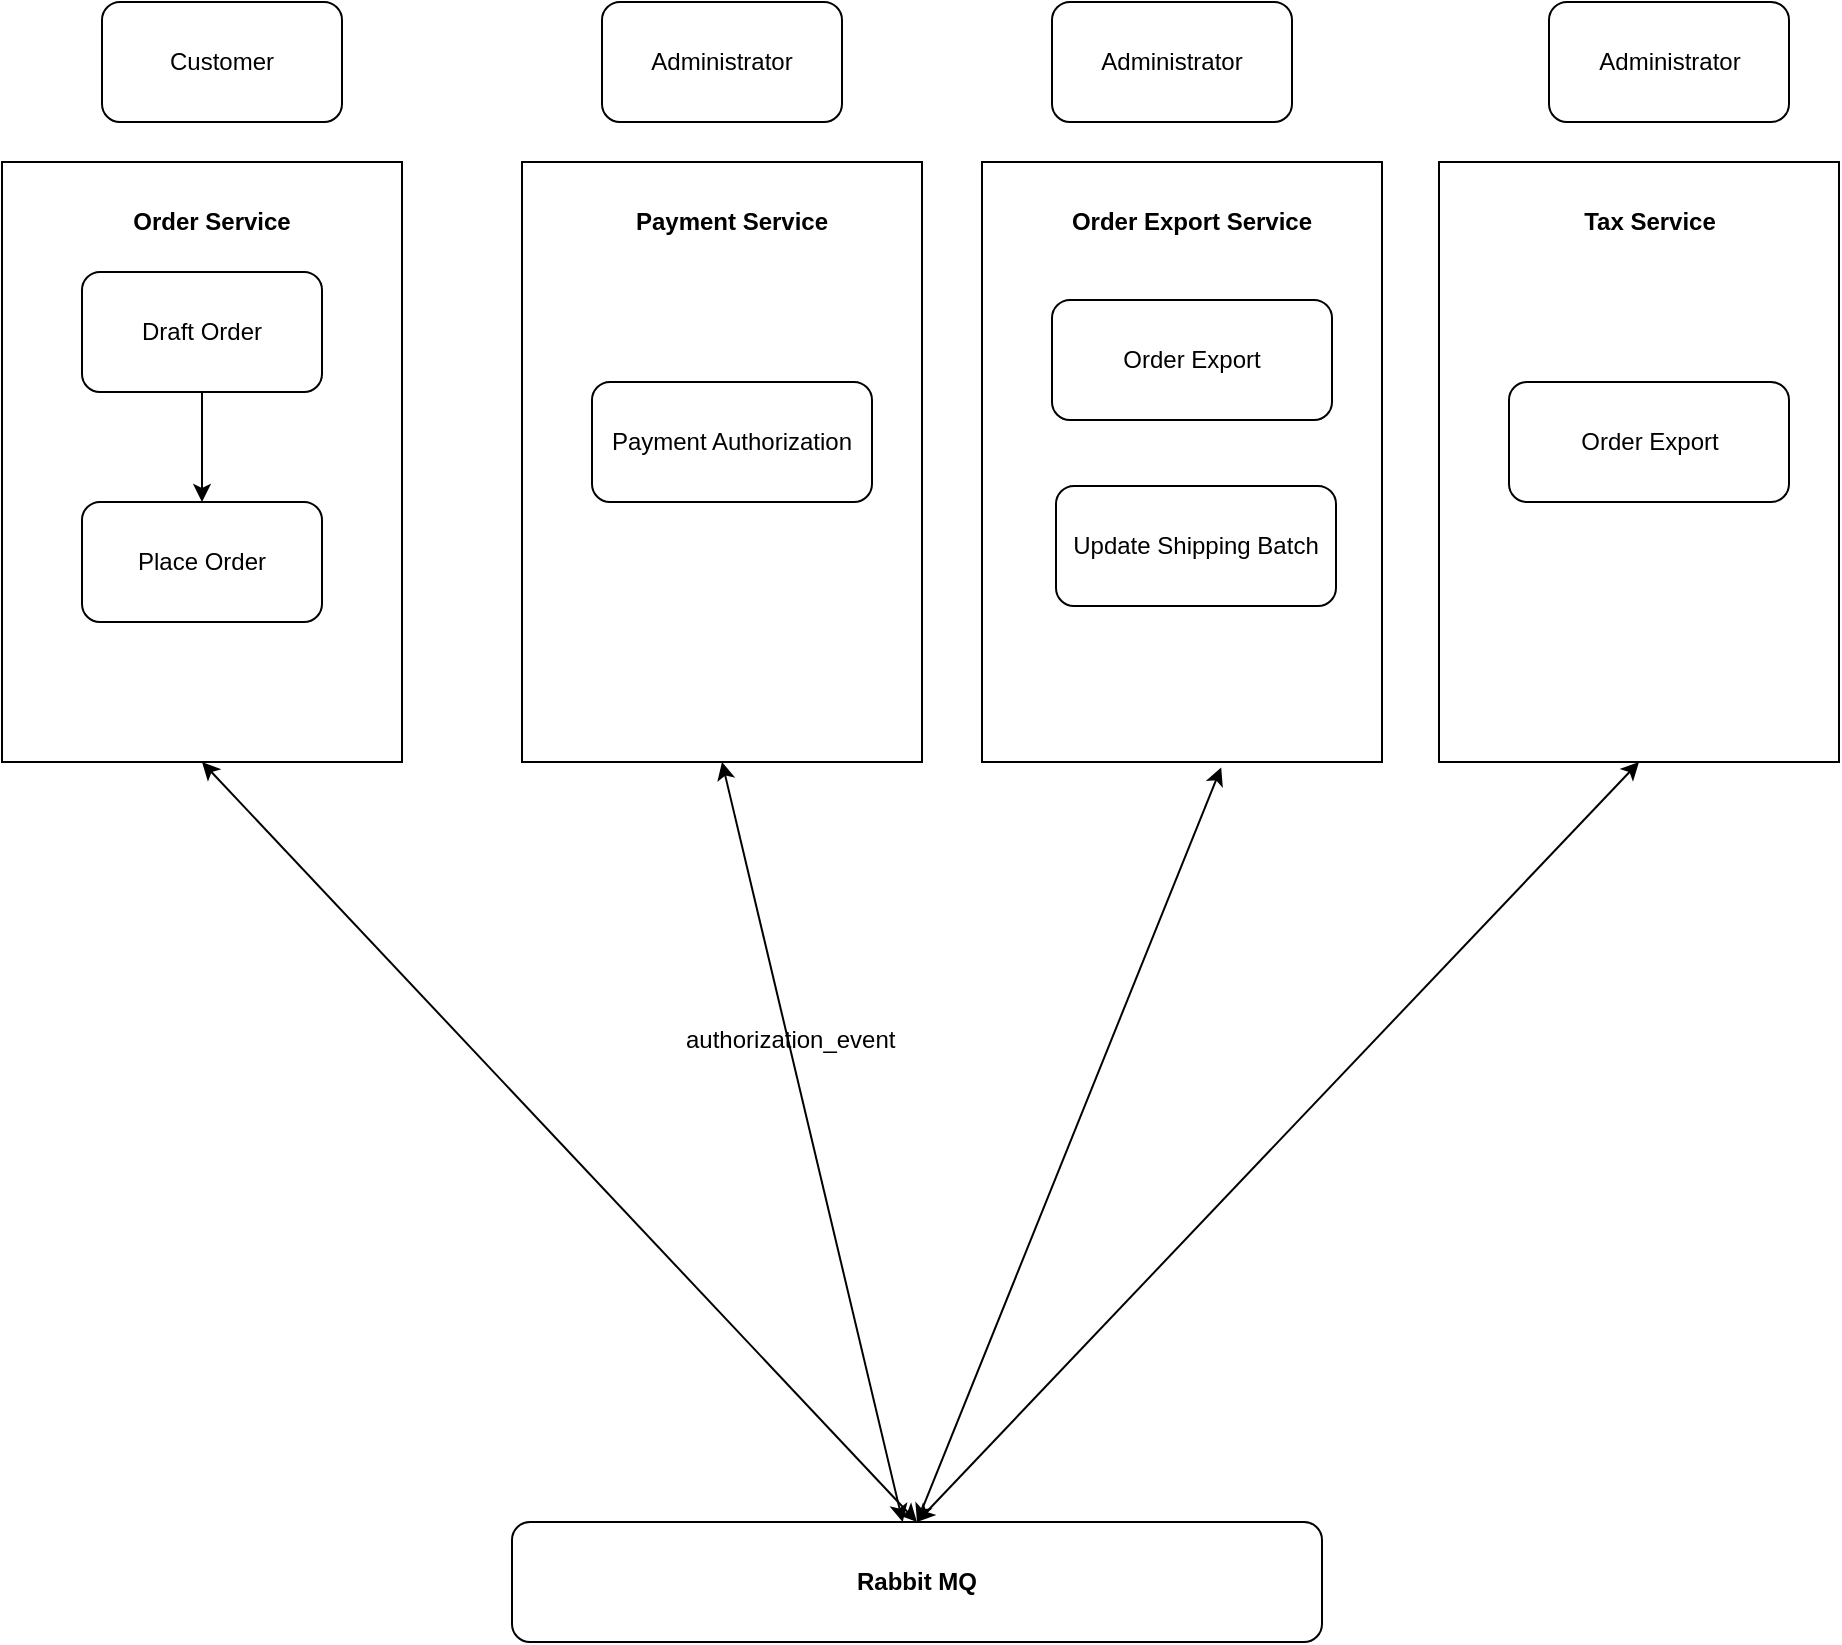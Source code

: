 <mxfile version="10.7.5" type="github"><diagram id="Ds2Fm5XgV5hXADq9NLYQ" name="Page-1"><mxGraphModel dx="1010" dy="1682" grid="1" gridSize="10" guides="1" tooltips="1" connect="1" arrows="1" fold="1" page="1" pageScale="1" pageWidth="850" pageHeight="1100" math="0" shadow="0"><root><mxCell id="0"/><mxCell id="1" parent="0"/><mxCell id="K0BGITxoOKAmFMbMCefa-10" value="" style="group" parent="1" vertex="1" connectable="0"><mxGeometry x="30" y="50" width="200" height="300" as="geometry"/></mxCell><mxCell id="K0BGITxoOKAmFMbMCefa-3" value="" style="rounded=0;whiteSpace=wrap;html=1;" parent="K0BGITxoOKAmFMbMCefa-10" vertex="1"><mxGeometry width="200" height="300" as="geometry"/></mxCell><mxCell id="K0BGITxoOKAmFMbMCefa-1" value="Draft Order" style="rounded=1;whiteSpace=wrap;html=1;" parent="K0BGITxoOKAmFMbMCefa-10" vertex="1"><mxGeometry x="40" y="55" width="120" height="60" as="geometry"/></mxCell><mxCell id="K0BGITxoOKAmFMbMCefa-7" value="Place Order" style="rounded=1;whiteSpace=wrap;html=1;" parent="K0BGITxoOKAmFMbMCefa-10" vertex="1"><mxGeometry x="40" y="170" width="120" height="60" as="geometry"/></mxCell><mxCell id="K0BGITxoOKAmFMbMCefa-8" value="" style="edgeStyle=orthogonalEdgeStyle;rounded=0;orthogonalLoop=1;jettySize=auto;html=1;" parent="K0BGITxoOKAmFMbMCefa-10" source="K0BGITxoOKAmFMbMCefa-1" target="K0BGITxoOKAmFMbMCefa-7" edge="1"><mxGeometry relative="1" as="geometry"/></mxCell><mxCell id="K0BGITxoOKAmFMbMCefa-9" value="Order Service&lt;br&gt;" style="text;html=1;strokeColor=none;fillColor=none;align=center;verticalAlign=middle;whiteSpace=wrap;rounded=0;fontStyle=1" parent="K0BGITxoOKAmFMbMCefa-10" vertex="1"><mxGeometry x="40" y="20" width="130" height="20" as="geometry"/></mxCell><mxCell id="K0BGITxoOKAmFMbMCefa-20" value="" style="group" parent="1" vertex="1" connectable="0"><mxGeometry x="290" y="50" width="200" height="300" as="geometry"/></mxCell><mxCell id="K0BGITxoOKAmFMbMCefa-12" value="" style="group" parent="K0BGITxoOKAmFMbMCefa-20" vertex="1" connectable="0"><mxGeometry width="200" height="300" as="geometry"/></mxCell><mxCell id="K0BGITxoOKAmFMbMCefa-13" value="" style="rounded=0;whiteSpace=wrap;html=1;" parent="K0BGITxoOKAmFMbMCefa-12" vertex="1"><mxGeometry width="200" height="300" as="geometry"/></mxCell><mxCell id="K0BGITxoOKAmFMbMCefa-14" value="Payment Authorization&lt;br&gt;" style="rounded=1;whiteSpace=wrap;html=1;" parent="K0BGITxoOKAmFMbMCefa-12" vertex="1"><mxGeometry x="35" y="110" width="140" height="60" as="geometry"/></mxCell><mxCell id="K0BGITxoOKAmFMbMCefa-17" value="Payment&amp;nbsp;Service&lt;br&gt;" style="text;html=1;strokeColor=none;fillColor=none;align=center;verticalAlign=middle;whiteSpace=wrap;rounded=0;fontStyle=1" parent="K0BGITxoOKAmFMbMCefa-12" vertex="1"><mxGeometry x="40" y="20" width="130" height="20" as="geometry"/></mxCell><mxCell id="K0BGITxoOKAmFMbMCefa-22" value="&lt;b&gt;Rabbit MQ&lt;/b&gt;" style="rounded=1;whiteSpace=wrap;html=1;" parent="1" vertex="1"><mxGeometry x="285" y="730" width="405" height="60" as="geometry"/></mxCell><mxCell id="K0BGITxoOKAmFMbMCefa-24" value="" style="group" parent="1" vertex="1" connectable="0"><mxGeometry x="520" y="50" width="200" height="300" as="geometry"/></mxCell><mxCell id="K0BGITxoOKAmFMbMCefa-25" value="" style="group" parent="K0BGITxoOKAmFMbMCefa-24" vertex="1" connectable="0"><mxGeometry width="200" height="300" as="geometry"/></mxCell><mxCell id="K0BGITxoOKAmFMbMCefa-26" value="" style="rounded=0;whiteSpace=wrap;html=1;" parent="K0BGITxoOKAmFMbMCefa-25" vertex="1"><mxGeometry width="200" height="300" as="geometry"/></mxCell><mxCell id="K0BGITxoOKAmFMbMCefa-27" value="Order Export&lt;br&gt;" style="rounded=1;whiteSpace=wrap;html=1;" parent="K0BGITxoOKAmFMbMCefa-25" vertex="1"><mxGeometry x="35" y="69" width="140" height="60" as="geometry"/></mxCell><mxCell id="K0BGITxoOKAmFMbMCefa-28" value="Order Export Service&lt;br&gt;" style="text;html=1;strokeColor=none;fillColor=none;align=center;verticalAlign=middle;whiteSpace=wrap;rounded=0;fontStyle=1" parent="K0BGITxoOKAmFMbMCefa-25" vertex="1"><mxGeometry x="40" y="20" width="130" height="20" as="geometry"/></mxCell><mxCell id="DyRifzrz3mQWZRT4He52-2" value="Update Shipping Batch&lt;br&gt;" style="rounded=1;whiteSpace=wrap;html=1;" vertex="1" parent="K0BGITxoOKAmFMbMCefa-25"><mxGeometry x="37" y="162" width="140" height="60" as="geometry"/></mxCell><mxCell id="K0BGITxoOKAmFMbMCefa-29" value="" style="endArrow=classic;startArrow=classic;html=1;entryX=0.5;entryY=1;entryDx=0;entryDy=0;exitX=0.5;exitY=0;exitDx=0;exitDy=0;" parent="1" source="K0BGITxoOKAmFMbMCefa-22" target="K0BGITxoOKAmFMbMCefa-3" edge="1"><mxGeometry width="50" height="50" relative="1" as="geometry"><mxPoint x="30" y="640" as="sourcePoint"/><mxPoint x="80" y="590" as="targetPoint"/></mxGeometry></mxCell><mxCell id="K0BGITxoOKAmFMbMCefa-30" value="" style="endArrow=classic;startArrow=classic;html=1;entryX=0.598;entryY=1.009;entryDx=0;entryDy=0;entryPerimeter=0;exitX=0.5;exitY=0;exitDx=0;exitDy=0;" parent="1" source="K0BGITxoOKAmFMbMCefa-22" target="K0BGITxoOKAmFMbMCefa-26" edge="1"><mxGeometry width="50" height="50" relative="1" as="geometry"><mxPoint x="630" y="460" as="sourcePoint"/><mxPoint x="680" y="410" as="targetPoint"/></mxGeometry></mxCell><mxCell id="K0BGITxoOKAmFMbMCefa-31" value="" style="group" parent="1" vertex="1" connectable="0"><mxGeometry x="748.5" y="50" width="200" height="300" as="geometry"/></mxCell><mxCell id="K0BGITxoOKAmFMbMCefa-32" value="" style="group" parent="K0BGITxoOKAmFMbMCefa-31" vertex="1" connectable="0"><mxGeometry width="200" height="300" as="geometry"/></mxCell><mxCell id="K0BGITxoOKAmFMbMCefa-33" value="" style="rounded=0;whiteSpace=wrap;html=1;" parent="K0BGITxoOKAmFMbMCefa-32" vertex="1"><mxGeometry width="200" height="300" as="geometry"/></mxCell><mxCell id="K0BGITxoOKAmFMbMCefa-34" value="Order Export&lt;br&gt;" style="rounded=1;whiteSpace=wrap;html=1;" parent="K0BGITxoOKAmFMbMCefa-32" vertex="1"><mxGeometry x="35" y="110" width="140" height="60" as="geometry"/></mxCell><mxCell id="K0BGITxoOKAmFMbMCefa-35" value="Tax Service&lt;br&gt;" style="text;html=1;strokeColor=none;fillColor=none;align=center;verticalAlign=middle;whiteSpace=wrap;rounded=0;fontStyle=1" parent="K0BGITxoOKAmFMbMCefa-32" vertex="1"><mxGeometry x="40" y="20" width="130" height="20" as="geometry"/></mxCell><mxCell id="K0BGITxoOKAmFMbMCefa-38" value="" style="endArrow=classic;startArrow=classic;html=1;entryX=0.5;entryY=1;entryDx=0;entryDy=0;exitX=0.5;exitY=0;exitDx=0;exitDy=0;" parent="1" source="K0BGITxoOKAmFMbMCefa-22" target="K0BGITxoOKAmFMbMCefa-33" edge="1"><mxGeometry width="50" height="50" relative="1" as="geometry"><mxPoint x="30" y="890" as="sourcePoint"/><mxPoint x="80" y="840" as="targetPoint"/></mxGeometry></mxCell><mxCell id="K0BGITxoOKAmFMbMCefa-39" value="" style="endArrow=classic;startArrow=classic;html=1;entryX=0.5;entryY=1;entryDx=0;entryDy=0;" parent="1" source="K0BGITxoOKAmFMbMCefa-22" target="K0BGITxoOKAmFMbMCefa-13" edge="1"><mxGeometry width="50" height="50" relative="1" as="geometry"><mxPoint x="30" y="890" as="sourcePoint"/><mxPoint x="80" y="840" as="targetPoint"/></mxGeometry></mxCell><mxCell id="K0BGITxoOKAmFMbMCefa-40" value="authorization_event" style="text;html=1;" parent="1" vertex="1"><mxGeometry x="370" y="475" width="130" height="30" as="geometry"/></mxCell><mxCell id="K0BGITxoOKAmFMbMCefa-41" value="Customer" style="rounded=1;whiteSpace=wrap;html=1;" parent="1" vertex="1"><mxGeometry x="80" y="-30" width="120" height="60" as="geometry"/></mxCell><mxCell id="K0BGITxoOKAmFMbMCefa-42" value="Administrator" style="rounded=1;whiteSpace=wrap;html=1;" parent="1" vertex="1"><mxGeometry x="330" y="-30" width="120" height="60" as="geometry"/></mxCell><mxCell id="K0BGITxoOKAmFMbMCefa-44" value="Administrator" style="rounded=1;whiteSpace=wrap;html=1;" parent="1" vertex="1"><mxGeometry x="803.5" y="-30" width="120" height="60" as="geometry"/></mxCell><mxCell id="DyRifzrz3mQWZRT4He52-1" value="Administrator" style="rounded=1;whiteSpace=wrap;html=1;" vertex="1" parent="1"><mxGeometry x="555" y="-30" width="120" height="60" as="geometry"/></mxCell></root></mxGraphModel></diagram></mxfile>